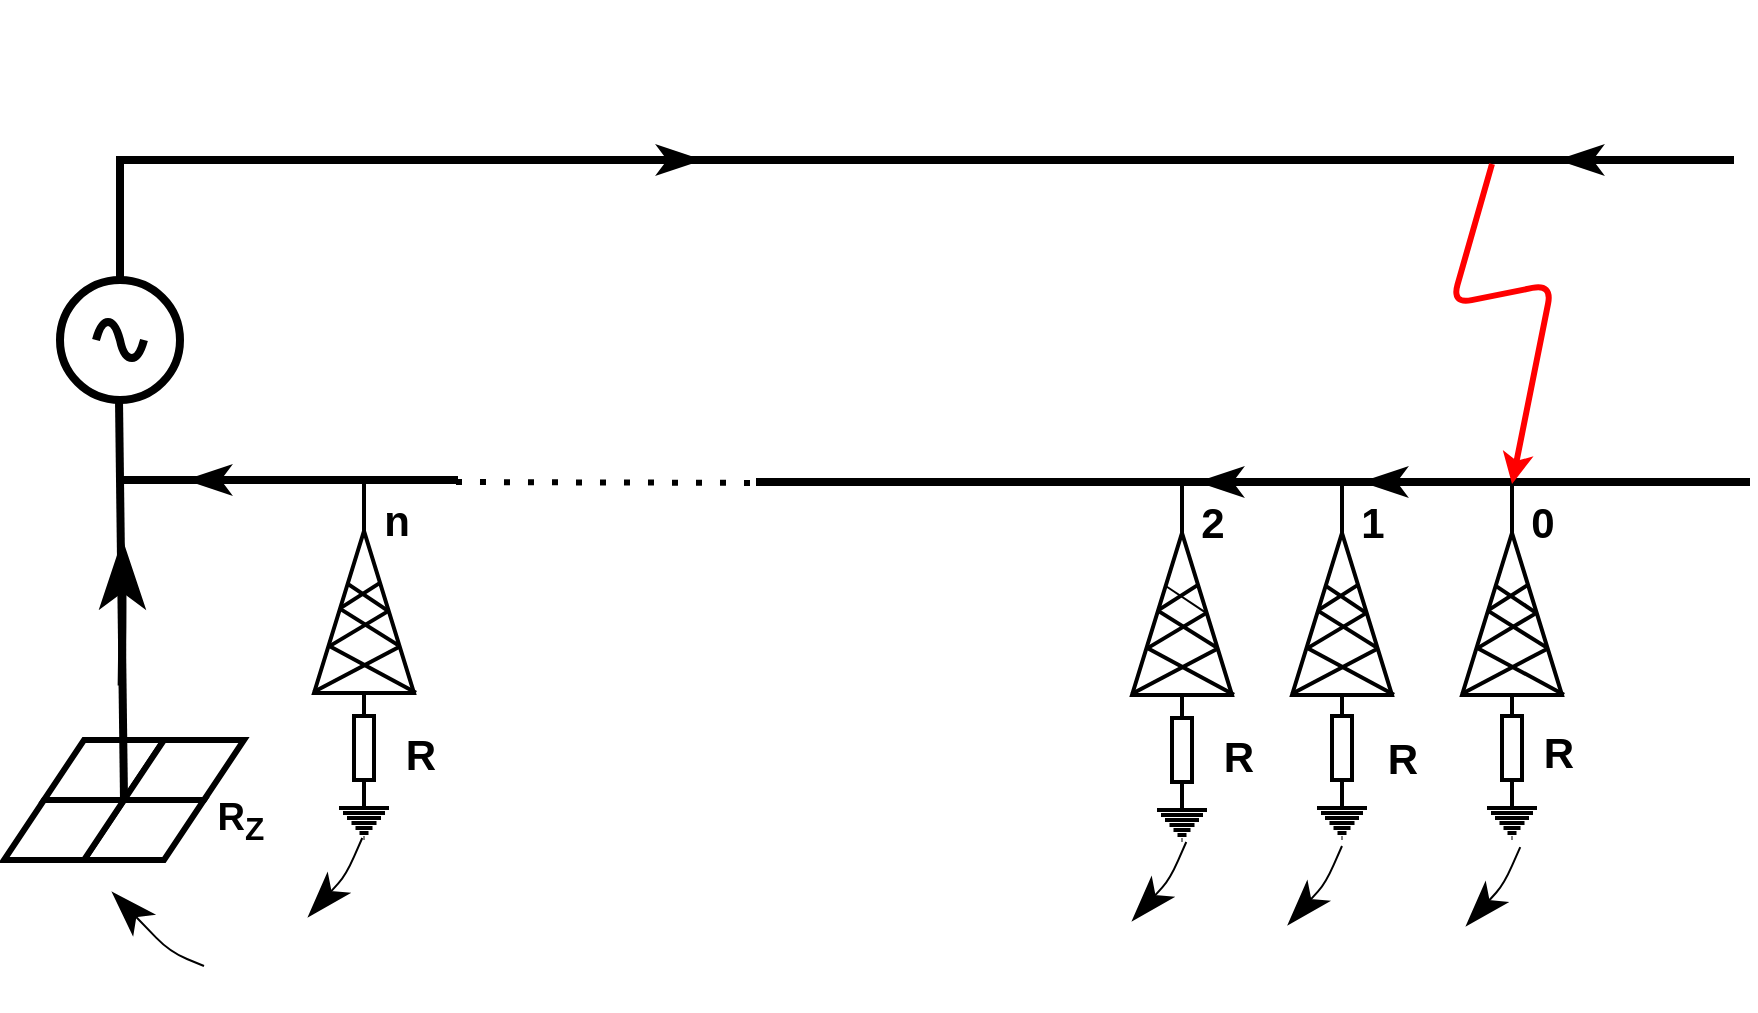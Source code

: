 <mxfile version="14.7.6" type="github">
  <diagram name="Page-1" id="16e2658f-23c8-b752-8be9-c03fbebb8bbe">
    <mxGraphModel dx="1117" dy="600" grid="0" gridSize="10" guides="1" tooltips="1" connect="1" arrows="1" fold="1" page="1" pageScale="1" pageWidth="1100" pageHeight="850" background="none" math="0" shadow="0">
      <root>
        <mxCell id="0" />
        <mxCell id="1" parent="0" />
        <mxCell id="HtLe2a_l6lZtQf_eTZjN-1" value="" style="pointerEvents=1;verticalLabelPosition=bottom;shadow=0;dashed=0;align=center;html=1;verticalAlign=top;shape=mxgraph.electrical.signal_sources.source;aspect=fixed;points=[[0.5,0,0],[1,0.5,0],[0.5,1,0],[0,0.5,0]];elSignalType=ac;direction=east;strokeWidth=4;" parent="1" vertex="1">
          <mxGeometry x="179" y="276" width="60" height="60" as="geometry" />
        </mxCell>
        <mxCell id="HtLe2a_l6lZtQf_eTZjN-7" value="" style="endArrow=none;html=1;strokeWidth=4;" parent="1" edge="1">
          <mxGeometry x="249" y="1" width="50" height="50" as="geometry">
            <mxPoint x="210" y="216" as="sourcePoint" />
            <mxPoint x="1016" y="216" as="targetPoint" />
          </mxGeometry>
        </mxCell>
        <mxCell id="HtLe2a_l6lZtQf_eTZjN-9" value="" style="endArrow=none;html=1;strokeWidth=4;" parent="1" edge="1">
          <mxGeometry x="149" y="1" width="50" height="50" as="geometry">
            <mxPoint x="209" y="276" as="sourcePoint" />
            <mxPoint x="209" y="214" as="targetPoint" />
          </mxGeometry>
        </mxCell>
        <mxCell id="HtLe2a_l6lZtQf_eTZjN-10" value="" style="endArrow=none;html=1;strokeWidth=4;" parent="1" edge="1">
          <mxGeometry x="250" y="1" width="100" as="geometry">
            <mxPoint x="210" y="376" as="sourcePoint" />
            <mxPoint x="378" y="376" as="targetPoint" />
            <Array as="points">
              <mxPoint x="360" y="376" />
            </Array>
          </mxGeometry>
        </mxCell>
        <mxCell id="HtLe2a_l6lZtQf_eTZjN-12" value="" style="endArrow=none;html=1;strokeWidth=4;" parent="1" edge="1">
          <mxGeometry x="149" y="1" width="100" as="geometry">
            <mxPoint x="208.5" y="336" as="sourcePoint" />
            <mxPoint x="209" y="376" as="targetPoint" />
          </mxGeometry>
        </mxCell>
        <mxCell id="HtLe2a_l6lZtQf_eTZjN-15" value="" style="endArrow=none;html=1;strokeWidth=4;" parent="1" edge="1">
          <mxGeometry x="250" y="1" width="50" height="50" as="geometry">
            <mxPoint x="527" y="377" as="sourcePoint" />
            <mxPoint x="1024" y="377" as="targetPoint" />
          </mxGeometry>
        </mxCell>
        <mxCell id="HtLe2a_l6lZtQf_eTZjN-16" value="" style="endArrow=none;dashed=1;html=1;dashPattern=1 3;strokeWidth=3;entryX=0;entryY=0.5;entryDx=0;entryDy=0;entryPerimeter=0;" parent="1" edge="1">
          <mxGeometry x="-43" y="2" width="50" height="50" as="geometry">
            <mxPoint x="377" y="377" as="sourcePoint" />
            <mxPoint x="537" y="377.5" as="targetPoint" />
          </mxGeometry>
        </mxCell>
        <mxCell id="HtLe2a_l6lZtQf_eTZjN-25" value="" style="endArrow=classicThin;html=1;strokeWidth=1;endSize=20;" parent="1" edge="1">
          <mxGeometry x="390" y="1" width="100" as="geometry">
            <mxPoint x="450" y="216" as="sourcePoint" />
            <mxPoint x="500" y="216" as="targetPoint" />
            <Array as="points">
              <mxPoint x="460" y="216" />
            </Array>
          </mxGeometry>
        </mxCell>
        <mxCell id="HtLe2a_l6lZtQf_eTZjN-26" value="" style="endArrow=classicThin;html=1;strokeWidth=1;endSize=20;" parent="1" edge="1">
          <mxGeometry x="728" y="1" width="100" as="geometry">
            <mxPoint x="958" y="216" as="sourcePoint" />
            <mxPoint x="928" y="216" as="targetPoint" />
            <Array as="points">
              <mxPoint x="998" y="216" />
            </Array>
          </mxGeometry>
        </mxCell>
        <mxCell id="HtLe2a_l6lZtQf_eTZjN-32" value="" style="shape=parallelogram;perimeter=parallelogramPerimeter;whiteSpace=wrap;html=1;fixedSize=1;shadow=0;direction=east;strokeWidth=3;" parent="1" vertex="1">
          <mxGeometry x="171" y="506" width="60" height="30" as="geometry" />
        </mxCell>
        <mxCell id="HtLe2a_l6lZtQf_eTZjN-33" value="" style="shape=parallelogram;perimeter=parallelogramPerimeter;whiteSpace=wrap;html=1;fixedSize=1;shadow=0;direction=east;strokeWidth=3;" parent="1" vertex="1">
          <mxGeometry x="211" y="506" width="60" height="30" as="geometry" />
        </mxCell>
        <mxCell id="HtLe2a_l6lZtQf_eTZjN-34" value="" style="shape=parallelogram;perimeter=parallelogramPerimeter;whiteSpace=wrap;html=1;fixedSize=1;shadow=0;direction=east;strokeWidth=3;" parent="1" vertex="1">
          <mxGeometry x="191" y="536" width="60" height="30" as="geometry" />
        </mxCell>
        <mxCell id="HtLe2a_l6lZtQf_eTZjN-35" value="" style="shape=parallelogram;perimeter=parallelogramPerimeter;whiteSpace=wrap;html=1;fixedSize=1;shadow=0;direction=east;strokeWidth=3;" parent="1" vertex="1">
          <mxGeometry x="151" y="536" width="60" height="30" as="geometry" />
        </mxCell>
        <mxCell id="HtLe2a_l6lZtQf_eTZjN-37" value="" style="endArrow=none;html=1;exitX=0;exitY=1;exitDx=0;exitDy=0;strokeWidth=4;" parent="1" source="HtLe2a_l6lZtQf_eTZjN-33" edge="1">
          <mxGeometry x="149" y="1" width="50" height="50" as="geometry">
            <mxPoint x="209" y="504" as="sourcePoint" />
            <mxPoint x="209" y="376" as="targetPoint" />
          </mxGeometry>
        </mxCell>
        <mxCell id="HtLe2a_l6lZtQf_eTZjN-72" value="" style="endArrow=none;html=1;exitX=0.653;exitY=0.345;exitDx=0;exitDy=0;exitPerimeter=0;entryX=0.522;entryY=0.734;entryDx=0;entryDy=0;entryPerimeter=0;" parent="1" edge="1">
          <mxGeometry x="455" y="1" width="50" height="50" as="geometry">
            <mxPoint x="732.25" y="467.23" as="sourcePoint" />
            <mxPoint x="751.47" y="480.03" as="targetPoint" />
          </mxGeometry>
        </mxCell>
        <mxCell id="HtLe2a_l6lZtQf_eTZjN-75" value="" style="endArrow=none;html=1;exitX=0.523;exitY=0.268;exitDx=0;exitDy=0;exitPerimeter=0;entryX=0.659;entryY=0.652;entryDx=0;entryDy=0;entryPerimeter=0;" parent="1" edge="1">
          <mxGeometry x="455" y="1" width="50" height="50" as="geometry">
            <mxPoint x="728.4" y="478.93" as="sourcePoint" />
            <mxPoint x="747.6" y="466.69" as="targetPoint" />
          </mxGeometry>
        </mxCell>
        <mxCell id="HtLe2a_l6lZtQf_eTZjN-84" value="" style="verticalLabelPosition=bottom;shadow=0;dashed=0;align=center;html=1;verticalAlign=top;shape=mxgraph.electrical.abstract.amplifier;rotation=-90;direction=east;strokeWidth=2;" parent="1" vertex="1">
          <mxGeometry x="695" y="418" width="90" height="50" as="geometry" />
        </mxCell>
        <mxCell id="HtLe2a_l6lZtQf_eTZjN-85" value="" style="endArrow=none;html=1;entryX=0.316;entryY=0.841;entryDx=0;entryDy=0;entryPerimeter=0;exitX=0.519;exitY=0.258;exitDx=0;exitDy=0;exitPerimeter=0;strokeWidth=2;" parent="1" source="HtLe2a_l6lZtQf_eTZjN-84" target="HtLe2a_l6lZtQf_eTZjN-84" edge="1">
          <mxGeometry x="455" y="1" width="50" height="50" as="geometry">
            <mxPoint x="732" y="440" as="sourcePoint" />
            <mxPoint x="754" y="457" as="targetPoint" />
          </mxGeometry>
        </mxCell>
        <mxCell id="HtLe2a_l6lZtQf_eTZjN-86" value="" style="endArrow=none;html=1;exitX=0.313;exitY=0.148;exitDx=0;exitDy=0;exitPerimeter=0;entryX=0.052;entryY=1.02;entryDx=0;entryDy=0;entryPerimeter=0;strokeWidth=2;" parent="1" source="HtLe2a_l6lZtQf_eTZjN-84" target="HtLe2a_l6lZtQf_eTZjN-84" edge="1">
          <mxGeometry x="455" y="1" width="50" height="50" as="geometry">
            <mxPoint x="725" y="452.0" as="sourcePoint" />
            <mxPoint x="762" y="481" as="targetPoint" />
          </mxGeometry>
        </mxCell>
        <mxCell id="HtLe2a_l6lZtQf_eTZjN-87" value="" style="endArrow=none;html=1;exitX=0.653;exitY=0.345;exitDx=0;exitDy=0;exitPerimeter=0;entryX=0.653;entryY=0.345;entryDx=0;entryDy=0;entryPerimeter=0;" parent="1" source="HtLe2a_l6lZtQf_eTZjN-84" edge="1">
          <mxGeometry x="455" y="1" width="50" height="50" as="geometry">
            <mxPoint x="732.52" y="427" as="sourcePoint" />
            <mxPoint x="751.47" y="442.03" as="targetPoint" />
          </mxGeometry>
        </mxCell>
        <mxCell id="HtLe2a_l6lZtQf_eTZjN-88" value="" style="endArrow=none;html=1;entryX=0.056;entryY=-0.004;entryDx=0;entryDy=0;entryPerimeter=0;exitX=0.304;exitY=0.845;exitDx=0;exitDy=0;exitPerimeter=0;strokeWidth=2;" parent="1" source="HtLe2a_l6lZtQf_eTZjN-84" target="HtLe2a_l6lZtQf_eTZjN-84" edge="1">
          <mxGeometry x="455" y="1" width="50" height="50" as="geometry">
            <mxPoint x="755" y="462" as="sourcePoint" />
            <mxPoint x="826" y="479.32" as="targetPoint" />
            <Array as="points" />
          </mxGeometry>
        </mxCell>
        <mxCell id="HtLe2a_l6lZtQf_eTZjN-89" value="" style="endArrow=none;html=1;entryX=0.505;entryY=0.742;entryDx=0;entryDy=0;entryPerimeter=0;exitX=0.309;exitY=0.152;exitDx=0;exitDy=0;exitPerimeter=0;strokeWidth=2;" parent="1" source="HtLe2a_l6lZtQf_eTZjN-84" target="HtLe2a_l6lZtQf_eTZjN-84" edge="1">
          <mxGeometry x="455" y="1" width="50" height="50" as="geometry">
            <mxPoint x="737.9" y="451.29" as="sourcePoint" />
            <mxPoint x="767.05" y="469.56" as="targetPoint" />
          </mxGeometry>
        </mxCell>
        <mxCell id="HtLe2a_l6lZtQf_eTZjN-90" value="" style="endArrow=none;html=1;exitX=0.523;exitY=0.268;exitDx=0;exitDy=0;exitPerimeter=0;entryX=0.659;entryY=0.652;entryDx=0;entryDy=0;entryPerimeter=0;strokeWidth=2;" parent="1" source="HtLe2a_l6lZtQf_eTZjN-84" target="HtLe2a_l6lZtQf_eTZjN-84" edge="1">
          <mxGeometry x="455" y="1" width="50" height="50" as="geometry">
            <mxPoint x="742.25" y="439.23" as="sourcePoint" />
            <mxPoint x="761.47" y="452.03" as="targetPoint" />
          </mxGeometry>
        </mxCell>
        <mxCell id="HtLe2a_l6lZtQf_eTZjN-91" value="" style="endArrow=none;html=1;entryX=1;entryY=0.5;entryDx=0;entryDy=0;entryPerimeter=0;exitX=1;exitY=0.5;exitDx=0;exitDy=0;exitPerimeter=0;strokeWidth=2;" parent="1" target="HtLe2a_l6lZtQf_eTZjN-84" edge="1">
          <mxGeometry x="455" y="1" width="50" height="50" as="geometry">
            <mxPoint x="740" y="376.0" as="sourcePoint" />
            <mxPoint x="845" y="426" as="targetPoint" />
          </mxGeometry>
        </mxCell>
        <mxCell id="HtLe2a_l6lZtQf_eTZjN-92" value="" style="endArrow=none;html=1;exitX=0.653;exitY=0.345;exitDx=0;exitDy=0;exitPerimeter=0;entryX=0.522;entryY=0.734;entryDx=0;entryDy=0;entryPerimeter=0;" parent="1" edge="1">
          <mxGeometry x="455" y="1" width="50" height="50" as="geometry">
            <mxPoint x="812.25" y="467.23" as="sourcePoint" />
            <mxPoint x="831.47" y="480.03" as="targetPoint" />
          </mxGeometry>
        </mxCell>
        <mxCell id="HtLe2a_l6lZtQf_eTZjN-93" value="" style="endArrow=none;html=1;exitX=0.523;exitY=0.268;exitDx=0;exitDy=0;exitPerimeter=0;entryX=0.659;entryY=0.652;entryDx=0;entryDy=0;entryPerimeter=0;" parent="1" edge="1">
          <mxGeometry x="455" y="1" width="50" height="50" as="geometry">
            <mxPoint x="808.4" y="478.93" as="sourcePoint" />
            <mxPoint x="827.6" y="466.69" as="targetPoint" />
          </mxGeometry>
        </mxCell>
        <mxCell id="HtLe2a_l6lZtQf_eTZjN-94" value="" style="verticalLabelPosition=bottom;shadow=0;dashed=0;align=center;html=1;verticalAlign=top;shape=mxgraph.electrical.abstract.amplifier;rotation=-90;direction=east;strokeWidth=2;" parent="1" vertex="1">
          <mxGeometry x="775" y="418" width="90" height="50" as="geometry" />
        </mxCell>
        <mxCell id="HtLe2a_l6lZtQf_eTZjN-95" value="" style="endArrow=none;html=1;entryX=0.316;entryY=0.841;entryDx=0;entryDy=0;entryPerimeter=0;exitX=0.519;exitY=0.258;exitDx=0;exitDy=0;exitPerimeter=0;strokeWidth=2;" parent="1" source="HtLe2a_l6lZtQf_eTZjN-94" target="HtLe2a_l6lZtQf_eTZjN-94" edge="1">
          <mxGeometry x="455" y="1" width="50" height="50" as="geometry">
            <mxPoint x="812" y="440" as="sourcePoint" />
            <mxPoint x="834" y="457" as="targetPoint" />
          </mxGeometry>
        </mxCell>
        <mxCell id="HtLe2a_l6lZtQf_eTZjN-96" value="" style="endArrow=none;html=1;exitX=0.313;exitY=0.148;exitDx=0;exitDy=0;exitPerimeter=0;entryX=0.052;entryY=1.02;entryDx=0;entryDy=0;entryPerimeter=0;strokeWidth=2;" parent="1" source="HtLe2a_l6lZtQf_eTZjN-94" target="HtLe2a_l6lZtQf_eTZjN-94" edge="1">
          <mxGeometry x="455" y="1" width="50" height="50" as="geometry">
            <mxPoint x="805" y="452.0" as="sourcePoint" />
            <mxPoint x="842" y="481" as="targetPoint" />
          </mxGeometry>
        </mxCell>
        <mxCell id="HtLe2a_l6lZtQf_eTZjN-97" value="" style="endArrow=none;html=1;exitX=0.653;exitY=0.345;exitDx=0;exitDy=0;exitPerimeter=0;entryX=0.653;entryY=0.345;entryDx=0;entryDy=0;entryPerimeter=0;strokeWidth=2;" parent="1" source="HtLe2a_l6lZtQf_eTZjN-94" edge="1">
          <mxGeometry x="455" y="1" width="50" height="50" as="geometry">
            <mxPoint x="812.52" y="427" as="sourcePoint" />
            <mxPoint x="831.47" y="442.03" as="targetPoint" />
          </mxGeometry>
        </mxCell>
        <mxCell id="HtLe2a_l6lZtQf_eTZjN-98" value="" style="endArrow=none;html=1;entryX=0.056;entryY=-0.004;entryDx=0;entryDy=0;entryPerimeter=0;exitX=0.304;exitY=0.845;exitDx=0;exitDy=0;exitPerimeter=0;strokeWidth=2;" parent="1" source="HtLe2a_l6lZtQf_eTZjN-94" target="HtLe2a_l6lZtQf_eTZjN-94" edge="1">
          <mxGeometry x="455" y="1" width="50" height="50" as="geometry">
            <mxPoint x="835" y="462" as="sourcePoint" />
            <mxPoint x="906" y="479.32" as="targetPoint" />
            <Array as="points" />
          </mxGeometry>
        </mxCell>
        <mxCell id="HtLe2a_l6lZtQf_eTZjN-99" value="" style="endArrow=none;html=1;entryX=0.505;entryY=0.742;entryDx=0;entryDy=0;entryPerimeter=0;exitX=0.309;exitY=0.152;exitDx=0;exitDy=0;exitPerimeter=0;strokeWidth=2;" parent="1" source="HtLe2a_l6lZtQf_eTZjN-94" target="HtLe2a_l6lZtQf_eTZjN-94" edge="1">
          <mxGeometry x="455" y="1" width="50" height="50" as="geometry">
            <mxPoint x="817.9" y="451.29" as="sourcePoint" />
            <mxPoint x="847.05" y="469.56" as="targetPoint" />
          </mxGeometry>
        </mxCell>
        <mxCell id="HtLe2a_l6lZtQf_eTZjN-100" value="" style="endArrow=none;html=1;exitX=0.523;exitY=0.268;exitDx=0;exitDy=0;exitPerimeter=0;entryX=0.659;entryY=0.652;entryDx=0;entryDy=0;entryPerimeter=0;strokeWidth=2;" parent="1" source="HtLe2a_l6lZtQf_eTZjN-94" target="HtLe2a_l6lZtQf_eTZjN-94" edge="1">
          <mxGeometry x="455" y="1" width="50" height="50" as="geometry">
            <mxPoint x="822.25" y="439.23" as="sourcePoint" />
            <mxPoint x="841.47" y="452.03" as="targetPoint" />
          </mxGeometry>
        </mxCell>
        <mxCell id="HtLe2a_l6lZtQf_eTZjN-101" value="" style="endArrow=none;html=1;entryX=1;entryY=0.5;entryDx=0;entryDy=0;entryPerimeter=0;exitX=1;exitY=0.5;exitDx=0;exitDy=0;exitPerimeter=0;strokeWidth=2;" parent="1" target="HtLe2a_l6lZtQf_eTZjN-94" edge="1">
          <mxGeometry x="455" y="1" width="50" height="50" as="geometry">
            <mxPoint x="820" y="376.0" as="sourcePoint" />
            <mxPoint x="925" y="426" as="targetPoint" />
          </mxGeometry>
        </mxCell>
        <mxCell id="HtLe2a_l6lZtQf_eTZjN-106" value="" style="pointerEvents=1;verticalLabelPosition=bottom;shadow=0;dashed=0;align=center;html=1;verticalAlign=top;shape=mxgraph.electrical.resistors.resistor_1;rotation=90;direction=east;strokeWidth=2;" parent="1" vertex="1">
          <mxGeometry x="715" y="506" width="50" height="10" as="geometry" />
        </mxCell>
        <mxCell id="HtLe2a_l6lZtQf_eTZjN-107" value="" style="pointerEvents=1;verticalLabelPosition=bottom;shadow=0;dashed=0;align=center;html=1;verticalAlign=top;shape=mxgraph.electrical.signal_sources.protective_earth;direction=east;strokeWidth=2;" parent="1" vertex="1">
          <mxGeometry x="727.5" y="536" width="25" height="20" as="geometry" />
        </mxCell>
        <mxCell id="HtLe2a_l6lZtQf_eTZjN-108" value="" style="pointerEvents=1;verticalLabelPosition=bottom;shadow=0;dashed=0;align=center;html=1;verticalAlign=top;shape=mxgraph.electrical.resistors.resistor_1;rotation=90;direction=east;strokeWidth=2;" parent="1" vertex="1">
          <mxGeometry x="795" y="505" width="50" height="10" as="geometry" />
        </mxCell>
        <mxCell id="HtLe2a_l6lZtQf_eTZjN-109" value="" style="pointerEvents=1;verticalLabelPosition=bottom;shadow=0;dashed=0;align=center;html=1;verticalAlign=top;shape=mxgraph.electrical.signal_sources.protective_earth;direction=east;strokeWidth=2;" parent="1" vertex="1">
          <mxGeometry x="807.5" y="535" width="25" height="20" as="geometry" />
        </mxCell>
        <mxCell id="HtLe2a_l6lZtQf_eTZjN-111" value="" style="endArrow=none;html=1;exitX=0.653;exitY=0.345;exitDx=0;exitDy=0;exitPerimeter=0;entryX=0.522;entryY=0.734;entryDx=0;entryDy=0;entryPerimeter=0;" parent="1" edge="1">
          <mxGeometry x="250" y="1" width="50" height="50" as="geometry">
            <mxPoint x="897.25" y="467.23" as="sourcePoint" />
            <mxPoint x="916.47" y="480.03" as="targetPoint" />
          </mxGeometry>
        </mxCell>
        <mxCell id="HtLe2a_l6lZtQf_eTZjN-112" value="" style="endArrow=none;html=1;exitX=0.523;exitY=0.268;exitDx=0;exitDy=0;exitPerimeter=0;entryX=0.659;entryY=0.652;entryDx=0;entryDy=0;entryPerimeter=0;" parent="1" edge="1">
          <mxGeometry x="250" y="1" width="50" height="50" as="geometry">
            <mxPoint x="893.4" y="478.93" as="sourcePoint" />
            <mxPoint x="912.6" y="466.69" as="targetPoint" />
          </mxGeometry>
        </mxCell>
        <mxCell id="HtLe2a_l6lZtQf_eTZjN-113" value="" style="verticalLabelPosition=bottom;shadow=0;dashed=0;align=center;html=1;verticalAlign=top;shape=mxgraph.electrical.abstract.amplifier;rotation=-90;direction=east;strokeWidth=2;" parent="1" vertex="1">
          <mxGeometry x="860" y="418" width="90" height="50" as="geometry" />
        </mxCell>
        <mxCell id="HtLe2a_l6lZtQf_eTZjN-114" value="" style="endArrow=none;html=1;entryX=0.316;entryY=0.841;entryDx=0;entryDy=0;entryPerimeter=0;exitX=0.519;exitY=0.258;exitDx=0;exitDy=0;exitPerimeter=0;strokeWidth=2;" parent="1" source="HtLe2a_l6lZtQf_eTZjN-113" target="HtLe2a_l6lZtQf_eTZjN-113" edge="1">
          <mxGeometry x="250" y="1" width="50" height="50" as="geometry">
            <mxPoint x="897" y="440" as="sourcePoint" />
            <mxPoint x="919" y="457" as="targetPoint" />
          </mxGeometry>
        </mxCell>
        <mxCell id="HtLe2a_l6lZtQf_eTZjN-115" value="" style="endArrow=none;html=1;exitX=0.313;exitY=0.148;exitDx=0;exitDy=0;exitPerimeter=0;entryX=0.052;entryY=1.02;entryDx=0;entryDy=0;entryPerimeter=0;strokeWidth=2;" parent="1" source="HtLe2a_l6lZtQf_eTZjN-113" target="HtLe2a_l6lZtQf_eTZjN-113" edge="1">
          <mxGeometry x="250" y="1" width="50" height="50" as="geometry">
            <mxPoint x="890" y="452.0" as="sourcePoint" />
            <mxPoint x="927" y="481" as="targetPoint" />
          </mxGeometry>
        </mxCell>
        <mxCell id="HtLe2a_l6lZtQf_eTZjN-116" value="" style="endArrow=none;html=1;exitX=0.653;exitY=0.345;exitDx=0;exitDy=0;exitPerimeter=0;entryX=0.653;entryY=0.345;entryDx=0;entryDy=0;entryPerimeter=0;strokeWidth=2;" parent="1" source="HtLe2a_l6lZtQf_eTZjN-113" edge="1">
          <mxGeometry x="250" y="1" width="50" height="50" as="geometry">
            <mxPoint x="897.52" y="427" as="sourcePoint" />
            <mxPoint x="916.47" y="442.03" as="targetPoint" />
          </mxGeometry>
        </mxCell>
        <mxCell id="HtLe2a_l6lZtQf_eTZjN-117" value="" style="endArrow=none;html=1;entryX=0.056;entryY=-0.004;entryDx=0;entryDy=0;entryPerimeter=0;exitX=0.304;exitY=0.845;exitDx=0;exitDy=0;exitPerimeter=0;strokeWidth=2;" parent="1" source="HtLe2a_l6lZtQf_eTZjN-113" target="HtLe2a_l6lZtQf_eTZjN-113" edge="1">
          <mxGeometry x="250" y="1" width="50" height="50" as="geometry">
            <mxPoint x="920" y="462" as="sourcePoint" />
            <mxPoint x="991" y="479.32" as="targetPoint" />
            <Array as="points" />
          </mxGeometry>
        </mxCell>
        <mxCell id="HtLe2a_l6lZtQf_eTZjN-118" value="" style="endArrow=none;html=1;entryX=0.505;entryY=0.742;entryDx=0;entryDy=0;entryPerimeter=0;exitX=0.309;exitY=0.152;exitDx=0;exitDy=0;exitPerimeter=0;strokeWidth=2;" parent="1" source="HtLe2a_l6lZtQf_eTZjN-113" target="HtLe2a_l6lZtQf_eTZjN-113" edge="1">
          <mxGeometry x="250" y="1" width="50" height="50" as="geometry">
            <mxPoint x="902.9" y="451.29" as="sourcePoint" />
            <mxPoint x="932.05" y="469.56" as="targetPoint" />
          </mxGeometry>
        </mxCell>
        <mxCell id="HtLe2a_l6lZtQf_eTZjN-119" value="" style="endArrow=none;html=1;exitX=0.523;exitY=0.268;exitDx=0;exitDy=0;exitPerimeter=0;entryX=0.659;entryY=0.652;entryDx=0;entryDy=0;entryPerimeter=0;strokeWidth=2;" parent="1" source="HtLe2a_l6lZtQf_eTZjN-113" target="HtLe2a_l6lZtQf_eTZjN-113" edge="1">
          <mxGeometry x="250" y="1" width="50" height="50" as="geometry">
            <mxPoint x="907.25" y="439.23" as="sourcePoint" />
            <mxPoint x="926.47" y="452.03" as="targetPoint" />
          </mxGeometry>
        </mxCell>
        <mxCell id="HtLe2a_l6lZtQf_eTZjN-120" value="" style="endArrow=none;html=1;entryX=1;entryY=0.5;entryDx=0;entryDy=0;entryPerimeter=0;exitX=1;exitY=0.5;exitDx=0;exitDy=0;exitPerimeter=0;strokeWidth=2;" parent="1" target="HtLe2a_l6lZtQf_eTZjN-113" edge="1">
          <mxGeometry x="250" y="1" width="50" height="50" as="geometry">
            <mxPoint x="905" y="376" as="sourcePoint" />
            <mxPoint x="1010" y="426" as="targetPoint" />
          </mxGeometry>
        </mxCell>
        <mxCell id="HtLe2a_l6lZtQf_eTZjN-121" value="" style="pointerEvents=1;verticalLabelPosition=bottom;shadow=0;dashed=0;align=center;html=1;verticalAlign=top;shape=mxgraph.electrical.resistors.resistor_1;rotation=90;direction=east;strokeWidth=2;" parent="1" vertex="1">
          <mxGeometry x="880" y="505" width="50" height="10" as="geometry" />
        </mxCell>
        <mxCell id="HtLe2a_l6lZtQf_eTZjN-122" value="" style="pointerEvents=1;verticalLabelPosition=bottom;shadow=0;dashed=0;align=center;html=1;verticalAlign=top;shape=mxgraph.electrical.signal_sources.protective_earth;direction=east;strokeWidth=2;" parent="1" vertex="1">
          <mxGeometry x="892.5" y="535" width="25" height="20" as="geometry" />
        </mxCell>
        <mxCell id="HtLe2a_l6lZtQf_eTZjN-129" value="" style="endArrow=classicThin;html=1;strokeWidth=1;endSize=20;exitX=0.825;exitY=1.076;exitDx=0;exitDy=0;exitPerimeter=0;" parent="1" edge="1">
          <mxGeometry x="246" y="4" width="100" as="geometry">
            <mxPoint x="909.125" y="559.52" as="sourcePoint" />
            <mxPoint x="882" y="599" as="targetPoint" />
            <Array as="points">
              <mxPoint x="901" y="578" />
            </Array>
          </mxGeometry>
        </mxCell>
        <mxCell id="HtLe2a_l6lZtQf_eTZjN-137" value="&lt;font style=&quot;font-size: 21px&quot;&gt;&lt;b&gt;2&lt;/b&gt;&lt;/font&gt;" style="text;html=1;align=center;verticalAlign=middle;resizable=0;points=[];autosize=1;strokeColor=none;direction=east;perimeterSpacing=2;" parent="1" vertex="1">
          <mxGeometry x="744" y="386" width="22" height="21" as="geometry" />
        </mxCell>
        <mxCell id="HtLe2a_l6lZtQf_eTZjN-138" value="&lt;font&gt;&lt;font style=&quot;font-size: 21px&quot;&gt;&lt;b&gt;1&lt;/b&gt;&lt;/font&gt;&lt;br&gt;&lt;/font&gt;" style="text;html=1;align=center;verticalAlign=middle;resizable=0;points=[];autosize=1;strokeColor=none;direction=east;" parent="1" vertex="1">
          <mxGeometry x="824" y="386" width="22" height="21" as="geometry" />
        </mxCell>
        <mxCell id="HtLe2a_l6lZtQf_eTZjN-139" value="&lt;font style=&quot;font-size: 21px&quot;&gt;&lt;b&gt;0&lt;/b&gt;&lt;/font&gt;" style="text;html=1;align=center;verticalAlign=middle;resizable=0;points=[];autosize=1;strokeColor=none;direction=east;" parent="1" vertex="1">
          <mxGeometry x="909" y="386" width="22" height="21" as="geometry" />
        </mxCell>
        <mxCell id="HtLe2a_l6lZtQf_eTZjN-144" value="" style="endArrow=classic;html=1;strokeWidth=3;strokeColor=#FF0000;" parent="1" edge="1">
          <mxGeometry x="250" y="3" width="50" height="50" as="geometry">
            <mxPoint x="895" y="218" as="sourcePoint" />
            <mxPoint x="905" y="378" as="targetPoint" />
            <Array as="points">
              <mxPoint x="875" y="288" />
              <mxPoint x="925" y="278" />
            </Array>
          </mxGeometry>
        </mxCell>
        <mxCell id="HtLe2a_l6lZtQf_eTZjN-146" value="&lt;p class=&quot;MsoNormal&quot; style=&quot;text-indent: 0cm&quot;&gt;&lt;span lang=&quot;EN-US&quot; style=&quot;font-size: 12.0pt&quot;&gt;&lt;br/&gt; &lt;br/&gt; &lt;br/&gt;  &lt;br/&gt;  &lt;br/&gt;  &lt;br/&gt;  &lt;br/&gt;  &lt;br/&gt;  &lt;br/&gt;  &lt;br/&gt;  &lt;br/&gt;  &lt;br/&gt;  &lt;br/&gt;  &lt;br/&gt;  &lt;br/&gt; &lt;br/&gt; &lt;br/&gt; &lt;br/&gt;&lt;br/&gt; &lt;br/&gt;&lt;/span&gt;&lt;span lang=&quot;EN-US&quot;&gt;&lt;/span&gt;&lt;/p&gt;" style="text;html=1;align=center;verticalAlign=middle;resizable=0;points=[];autosize=1;strokeColor=none;direction=east;" parent="1" vertex="1">
          <mxGeometry x="402.5" y="175" width="20" height="330" as="geometry" />
        </mxCell>
        <mxCell id="HtLe2a_l6lZtQf_eTZjN-153" value="&lt;span lang=&quot;EN-US&quot; style=&quot;font-size: 19px&quot;&gt;&lt;b&gt;R&lt;sub&gt;Z&lt;/sub&gt;&lt;/b&gt;&lt;/span&gt;" style="text;html=1;align=center;verticalAlign=middle;resizable=0;points=[];autosize=1;strokeColor=none;direction=east;" parent="1" vertex="1">
          <mxGeometry x="252" y="535" width="33" height="23" as="geometry" />
        </mxCell>
        <mxCell id="HtLe2a_l6lZtQf_eTZjN-154" value="&lt;font style=&quot;font-size: 21px&quot;&gt;&lt;b&gt;R&lt;/b&gt;&lt;/font&gt;" style="text;html=1;align=center;verticalAlign=middle;resizable=0;points=[];autosize=1;strokeColor=none;direction=east;" parent="1" vertex="1">
          <mxGeometry x="755.5" y="503" width="25" height="21" as="geometry" />
        </mxCell>
        <mxCell id="HtLe2a_l6lZtQf_eTZjN-155" value="&lt;font style=&quot;font-size: 21px&quot;&gt;&lt;b&gt;R&lt;/b&gt;&lt;/font&gt;" style="text;html=1;align=center;verticalAlign=middle;resizable=0;points=[];autosize=1;strokeColor=none;direction=east;" parent="1" vertex="1">
          <mxGeometry x="837" y="504" width="25" height="21" as="geometry" />
        </mxCell>
        <mxCell id="HtLe2a_l6lZtQf_eTZjN-156" value="&lt;font style=&quot;font-size: 21px&quot;&gt;&lt;b&gt;R&lt;/b&gt;&lt;/font&gt;" style="text;html=1;align=center;verticalAlign=middle;resizable=0;points=[];autosize=1;strokeColor=none;direction=east;" parent="1" vertex="1">
          <mxGeometry x="915" y="501" width="25" height="21" as="geometry" />
        </mxCell>
        <mxCell id="HtLe2a_l6lZtQf_eTZjN-159" value="" style="endArrow=none;html=1;exitX=0.653;exitY=0.345;exitDx=0;exitDy=0;exitPerimeter=0;entryX=0.522;entryY=0.734;entryDx=0;entryDy=0;entryPerimeter=0;" parent="1" edge="1">
          <mxGeometry x="46" width="50" height="50" as="geometry">
            <mxPoint x="323.25" y="466.23" as="sourcePoint" />
            <mxPoint x="342.47" y="479.03" as="targetPoint" />
          </mxGeometry>
        </mxCell>
        <mxCell id="HtLe2a_l6lZtQf_eTZjN-160" value="" style="endArrow=none;html=1;exitX=0.523;exitY=0.268;exitDx=0;exitDy=0;exitPerimeter=0;entryX=0.659;entryY=0.652;entryDx=0;entryDy=0;entryPerimeter=0;" parent="1" edge="1">
          <mxGeometry x="46" width="50" height="50" as="geometry">
            <mxPoint x="319.4" y="477.93" as="sourcePoint" />
            <mxPoint x="338.6" y="465.69" as="targetPoint" />
          </mxGeometry>
        </mxCell>
        <mxCell id="HtLe2a_l6lZtQf_eTZjN-161" value="" style="verticalLabelPosition=bottom;shadow=0;dashed=0;align=center;html=1;verticalAlign=top;shape=mxgraph.electrical.abstract.amplifier;rotation=-90;direction=east;strokeWidth=2;" parent="1" vertex="1">
          <mxGeometry x="286" y="417" width="90" height="50" as="geometry" />
        </mxCell>
        <mxCell id="HtLe2a_l6lZtQf_eTZjN-162" value="" style="endArrow=none;html=1;entryX=0.316;entryY=0.841;entryDx=0;entryDy=0;entryPerimeter=0;exitX=0.519;exitY=0.258;exitDx=0;exitDy=0;exitPerimeter=0;strokeWidth=2;" parent="1" source="HtLe2a_l6lZtQf_eTZjN-161" target="HtLe2a_l6lZtQf_eTZjN-161" edge="1">
          <mxGeometry x="46" width="50" height="50" as="geometry">
            <mxPoint x="323" y="439" as="sourcePoint" />
            <mxPoint x="345" y="456" as="targetPoint" />
          </mxGeometry>
        </mxCell>
        <mxCell id="HtLe2a_l6lZtQf_eTZjN-163" value="" style="endArrow=none;html=1;exitX=0.313;exitY=0.148;exitDx=0;exitDy=0;exitPerimeter=0;entryX=0.052;entryY=1.02;entryDx=0;entryDy=0;entryPerimeter=0;strokeWidth=2;" parent="1" source="HtLe2a_l6lZtQf_eTZjN-161" target="HtLe2a_l6lZtQf_eTZjN-161" edge="1">
          <mxGeometry x="46" width="50" height="50" as="geometry">
            <mxPoint x="316" y="451.0" as="sourcePoint" />
            <mxPoint x="353" y="480" as="targetPoint" />
          </mxGeometry>
        </mxCell>
        <mxCell id="HtLe2a_l6lZtQf_eTZjN-164" value="" style="endArrow=none;html=1;exitX=0.653;exitY=0.345;exitDx=0;exitDy=0;exitPerimeter=0;entryX=0.653;entryY=0.345;entryDx=0;entryDy=0;entryPerimeter=0;strokeWidth=2;" parent="1" source="HtLe2a_l6lZtQf_eTZjN-161" edge="1">
          <mxGeometry x="46" width="50" height="50" as="geometry">
            <mxPoint x="323.52" y="426" as="sourcePoint" />
            <mxPoint x="342.47" y="441.03" as="targetPoint" />
          </mxGeometry>
        </mxCell>
        <mxCell id="HtLe2a_l6lZtQf_eTZjN-165" value="" style="endArrow=none;html=1;entryX=0.056;entryY=-0.004;entryDx=0;entryDy=0;entryPerimeter=0;exitX=0.304;exitY=0.845;exitDx=0;exitDy=0;exitPerimeter=0;strokeWidth=2;" parent="1" source="HtLe2a_l6lZtQf_eTZjN-161" target="HtLe2a_l6lZtQf_eTZjN-161" edge="1">
          <mxGeometry x="46" width="50" height="50" as="geometry">
            <mxPoint x="346" y="461" as="sourcePoint" />
            <mxPoint x="417" y="478.32" as="targetPoint" />
            <Array as="points" />
          </mxGeometry>
        </mxCell>
        <mxCell id="HtLe2a_l6lZtQf_eTZjN-166" value="" style="endArrow=none;html=1;entryX=0.505;entryY=0.742;entryDx=0;entryDy=0;entryPerimeter=0;exitX=0.309;exitY=0.152;exitDx=0;exitDy=0;exitPerimeter=0;strokeWidth=2;" parent="1" source="HtLe2a_l6lZtQf_eTZjN-161" target="HtLe2a_l6lZtQf_eTZjN-161" edge="1">
          <mxGeometry x="46" width="50" height="50" as="geometry">
            <mxPoint x="328.9" y="450.29" as="sourcePoint" />
            <mxPoint x="358.05" y="468.56" as="targetPoint" />
          </mxGeometry>
        </mxCell>
        <mxCell id="HtLe2a_l6lZtQf_eTZjN-167" value="" style="endArrow=none;html=1;exitX=0.523;exitY=0.268;exitDx=0;exitDy=0;exitPerimeter=0;entryX=0.659;entryY=0.652;entryDx=0;entryDy=0;entryPerimeter=0;strokeWidth=2;" parent="1" source="HtLe2a_l6lZtQf_eTZjN-161" target="HtLe2a_l6lZtQf_eTZjN-161" edge="1">
          <mxGeometry x="46" width="50" height="50" as="geometry">
            <mxPoint x="333.25" y="438.23" as="sourcePoint" />
            <mxPoint x="352.47" y="451.03" as="targetPoint" />
          </mxGeometry>
        </mxCell>
        <mxCell id="HtLe2a_l6lZtQf_eTZjN-168" value="" style="endArrow=none;html=1;entryX=1;entryY=0.5;entryDx=0;entryDy=0;entryPerimeter=0;exitX=1;exitY=0.5;exitDx=0;exitDy=0;exitPerimeter=0;strokeWidth=2;" parent="1" target="HtLe2a_l6lZtQf_eTZjN-161" edge="1">
          <mxGeometry x="46" width="50" height="50" as="geometry">
            <mxPoint x="331" y="375" as="sourcePoint" />
            <mxPoint x="436" y="425" as="targetPoint" />
          </mxGeometry>
        </mxCell>
        <mxCell id="HtLe2a_l6lZtQf_eTZjN-169" value="" style="pointerEvents=1;verticalLabelPosition=bottom;shadow=0;dashed=0;align=center;html=1;verticalAlign=top;shape=mxgraph.electrical.resistors.resistor_1;rotation=90;direction=east;strokeWidth=2;" parent="1" vertex="1">
          <mxGeometry x="306" y="505" width="50" height="10" as="geometry" />
        </mxCell>
        <mxCell id="HtLe2a_l6lZtQf_eTZjN-170" value="" style="pointerEvents=1;verticalLabelPosition=bottom;shadow=0;dashed=0;align=center;html=1;verticalAlign=top;shape=mxgraph.electrical.signal_sources.protective_earth;direction=east;strokeWidth=2;" parent="1" vertex="1">
          <mxGeometry x="318.5" y="535" width="25" height="20" as="geometry" />
        </mxCell>
        <mxCell id="HtLe2a_l6lZtQf_eTZjN-172" value="&lt;font size=&quot;1&quot;&gt;&lt;b style=&quot;font-size: 21px&quot;&gt;n&lt;/b&gt;&lt;/font&gt;" style="text;html=1;align=center;verticalAlign=middle;resizable=0;points=[];autosize=1;strokeColor=none;direction=east;strokeWidth=4;perimeterSpacing=5;" parent="1" vertex="1">
          <mxGeometry x="335" y="385" width="23" height="21" as="geometry" />
        </mxCell>
        <mxCell id="HtLe2a_l6lZtQf_eTZjN-173" value="&lt;font size=&quot;1&quot;&gt;&lt;b style=&quot;font-size: 21px&quot;&gt;R&lt;/b&gt;&lt;/font&gt;" style="text;html=1;align=center;verticalAlign=middle;resizable=0;points=[];autosize=1;strokeColor=none;direction=east;" parent="1" vertex="1">
          <mxGeometry x="346.5" y="502" width="25" height="21" as="geometry" />
        </mxCell>
        <mxCell id="OCRtSmoGQ4oUlgUUKK0B-1" value="" style="endArrow=classicThin;html=1;strokeWidth=1;endSize=20;exitX=0.825;exitY=1.076;exitDx=0;exitDy=0;exitPerimeter=0;" parent="1" edge="1">
          <mxGeometry x="156.87" y="3.48" width="100" as="geometry">
            <mxPoint x="819.995" y="559" as="sourcePoint" />
            <mxPoint x="792.87" y="598.48" as="targetPoint" />
            <Array as="points">
              <mxPoint x="811.87" y="577.48" />
            </Array>
          </mxGeometry>
        </mxCell>
        <mxCell id="OCRtSmoGQ4oUlgUUKK0B-2" value="" style="endArrow=classicThin;html=1;strokeWidth=1;endSize=20;exitX=0.825;exitY=1.076;exitDx=0;exitDy=0;exitPerimeter=0;" parent="1" edge="1">
          <mxGeometry x="79" y="1.48" width="100" as="geometry">
            <mxPoint x="742.125" y="557" as="sourcePoint" />
            <mxPoint x="715" y="596.48" as="targetPoint" />
            <Array as="points">
              <mxPoint x="734" y="575.48" />
            </Array>
          </mxGeometry>
        </mxCell>
        <mxCell id="OCRtSmoGQ4oUlgUUKK0B-3" value="" style="endArrow=classicThin;html=1;strokeWidth=1;endSize=20;exitX=0.825;exitY=1.076;exitDx=0;exitDy=0;exitPerimeter=0;" parent="1" edge="1">
          <mxGeometry x="-333" y="-0.52" width="100" as="geometry">
            <mxPoint x="330.125" y="555" as="sourcePoint" />
            <mxPoint x="303" y="594.48" as="targetPoint" />
            <Array as="points">
              <mxPoint x="322" y="573.48" />
            </Array>
          </mxGeometry>
        </mxCell>
        <mxCell id="OCRtSmoGQ4oUlgUUKK0B-4" value="" style="endArrow=classicThin;html=1;strokeWidth=1;endSize=20;fontStyle=1" parent="1" edge="1">
          <mxGeometry x="-431" y="25.48" width="100" as="geometry">
            <mxPoint x="251" y="619" as="sourcePoint" />
            <mxPoint x="205" y="582" as="targetPoint" />
            <Array as="points">
              <mxPoint x="234" y="612" />
            </Array>
          </mxGeometry>
        </mxCell>
        <mxCell id="OCRtSmoGQ4oUlgUUKK0B-7" value="" style="endArrow=classicThin;html=1;strokeWidth=1;endSize=20;" parent="1" edge="1">
          <mxGeometry x="42" y="161" width="100" as="geometry">
            <mxPoint x="272" y="376" as="sourcePoint" />
            <mxPoint x="242" y="376" as="targetPoint" />
            <Array as="points">
              <mxPoint x="312" y="376" />
            </Array>
          </mxGeometry>
        </mxCell>
        <mxCell id="OCRtSmoGQ4oUlgUUKK0B-8" value="" style="endArrow=classicThin;html=1;strokeWidth=1;endSize=20;" parent="1" edge="1">
          <mxGeometry x="548" y="162" width="100" as="geometry">
            <mxPoint x="778" y="377" as="sourcePoint" />
            <mxPoint x="748" y="377" as="targetPoint" />
            <Array as="points">
              <mxPoint x="818" y="377" />
            </Array>
          </mxGeometry>
        </mxCell>
        <mxCell id="OCRtSmoGQ4oUlgUUKK0B-9" value="" style="endArrow=classicThin;html=1;strokeWidth=1;endSize=20;" parent="1" edge="1">
          <mxGeometry x="630" y="162" width="100" as="geometry">
            <mxPoint x="860" y="377" as="sourcePoint" />
            <mxPoint x="830" y="377" as="targetPoint" />
            <Array as="points">
              <mxPoint x="900" y="377" />
            </Array>
          </mxGeometry>
        </mxCell>
        <mxCell id="OCRtSmoGQ4oUlgUUKK0B-10" value="" style="endArrow=classicThin;html=1;strokeWidth=4;endSize=20;" parent="1" edge="1">
          <mxGeometry x="10.23" y="192.25" width="100" as="geometry">
            <mxPoint x="209.82" y="478.75" as="sourcePoint" />
            <mxPoint x="210.23" y="407.25" as="targetPoint" />
            <Array as="points">
              <mxPoint x="210.23" y="449.25" />
            </Array>
          </mxGeometry>
        </mxCell>
      </root>
    </mxGraphModel>
  </diagram>
</mxfile>
